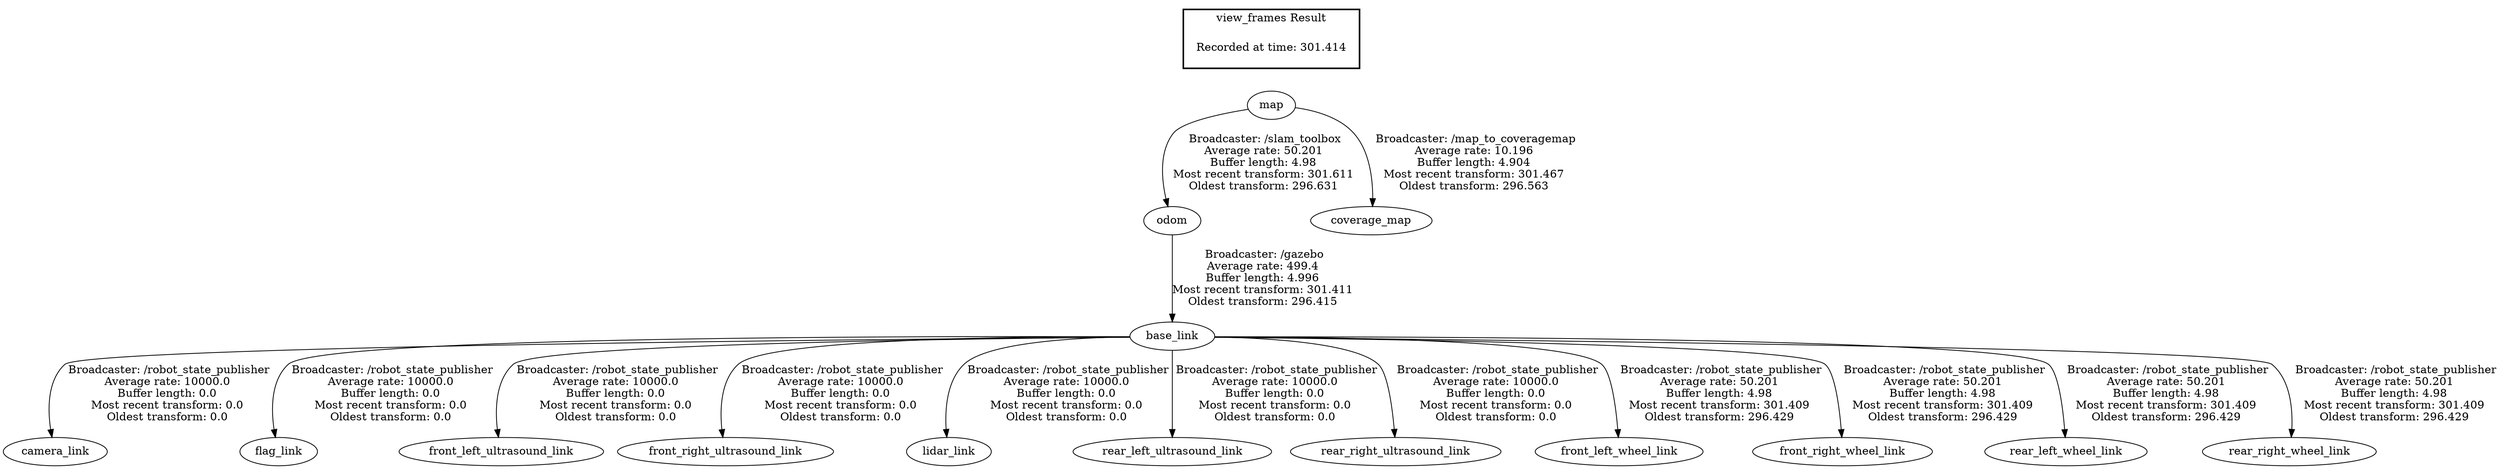 digraph G {
"odom" -> "base_link"[label=" Broadcaster: /gazebo\nAverage rate: 499.4\nBuffer length: 4.996\nMost recent transform: 301.411\nOldest transform: 296.415\n"];
"map" -> "odom"[label=" Broadcaster: /slam_toolbox\nAverage rate: 50.201\nBuffer length: 4.98\nMost recent transform: 301.611\nOldest transform: 296.631\n"];
"base_link" -> "camera_link"[label=" Broadcaster: /robot_state_publisher\nAverage rate: 10000.0\nBuffer length: 0.0\nMost recent transform: 0.0\nOldest transform: 0.0\n"];
"base_link" -> "flag_link"[label=" Broadcaster: /robot_state_publisher\nAverage rate: 10000.0\nBuffer length: 0.0\nMost recent transform: 0.0\nOldest transform: 0.0\n"];
"base_link" -> "front_left_ultrasound_link"[label=" Broadcaster: /robot_state_publisher\nAverage rate: 10000.0\nBuffer length: 0.0\nMost recent transform: 0.0\nOldest transform: 0.0\n"];
"base_link" -> "front_right_ultrasound_link"[label=" Broadcaster: /robot_state_publisher\nAverage rate: 10000.0\nBuffer length: 0.0\nMost recent transform: 0.0\nOldest transform: 0.0\n"];
"base_link" -> "lidar_link"[label=" Broadcaster: /robot_state_publisher\nAverage rate: 10000.0\nBuffer length: 0.0\nMost recent transform: 0.0\nOldest transform: 0.0\n"];
"base_link" -> "rear_left_ultrasound_link"[label=" Broadcaster: /robot_state_publisher\nAverage rate: 10000.0\nBuffer length: 0.0\nMost recent transform: 0.0\nOldest transform: 0.0\n"];
"base_link" -> "rear_right_ultrasound_link"[label=" Broadcaster: /robot_state_publisher\nAverage rate: 10000.0\nBuffer length: 0.0\nMost recent transform: 0.0\nOldest transform: 0.0\n"];
"base_link" -> "front_left_wheel_link"[label=" Broadcaster: /robot_state_publisher\nAverage rate: 50.201\nBuffer length: 4.98\nMost recent transform: 301.409\nOldest transform: 296.429\n"];
"base_link" -> "front_right_wheel_link"[label=" Broadcaster: /robot_state_publisher\nAverage rate: 50.201\nBuffer length: 4.98\nMost recent transform: 301.409\nOldest transform: 296.429\n"];
"base_link" -> "rear_left_wheel_link"[label=" Broadcaster: /robot_state_publisher\nAverage rate: 50.201\nBuffer length: 4.98\nMost recent transform: 301.409\nOldest transform: 296.429\n"];
"base_link" -> "rear_right_wheel_link"[label=" Broadcaster: /robot_state_publisher\nAverage rate: 50.201\nBuffer length: 4.98\nMost recent transform: 301.409\nOldest transform: 296.429\n"];
"map" -> "coverage_map"[label=" Broadcaster: /map_to_coveragemap\nAverage rate: 10.196\nBuffer length: 4.904\nMost recent transform: 301.467\nOldest transform: 296.563\n"];
edge [style=invis];
 subgraph cluster_legend { style=bold; color=black; label ="view_frames Result";
"Recorded at time: 301.414"[ shape=plaintext ] ;
}->"map";
}
